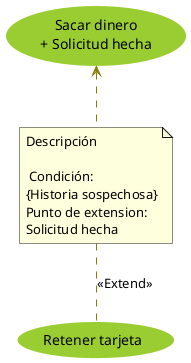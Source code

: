 @startuml

skinparam usecase {

BackgroundColor YellowGreen
BorderColor  YellowGreen
ArrowColor Olive

}

note  "Descripción\n \n Condición:\n{Historia sospechosa}\nPunto de extension:\nSolicitud hecha" as N2
(Sacar dinero\n+ Solicitud hecha) <.. N2
N2 .. (Retener tarjeta) : <<Extend>>

@enduml

